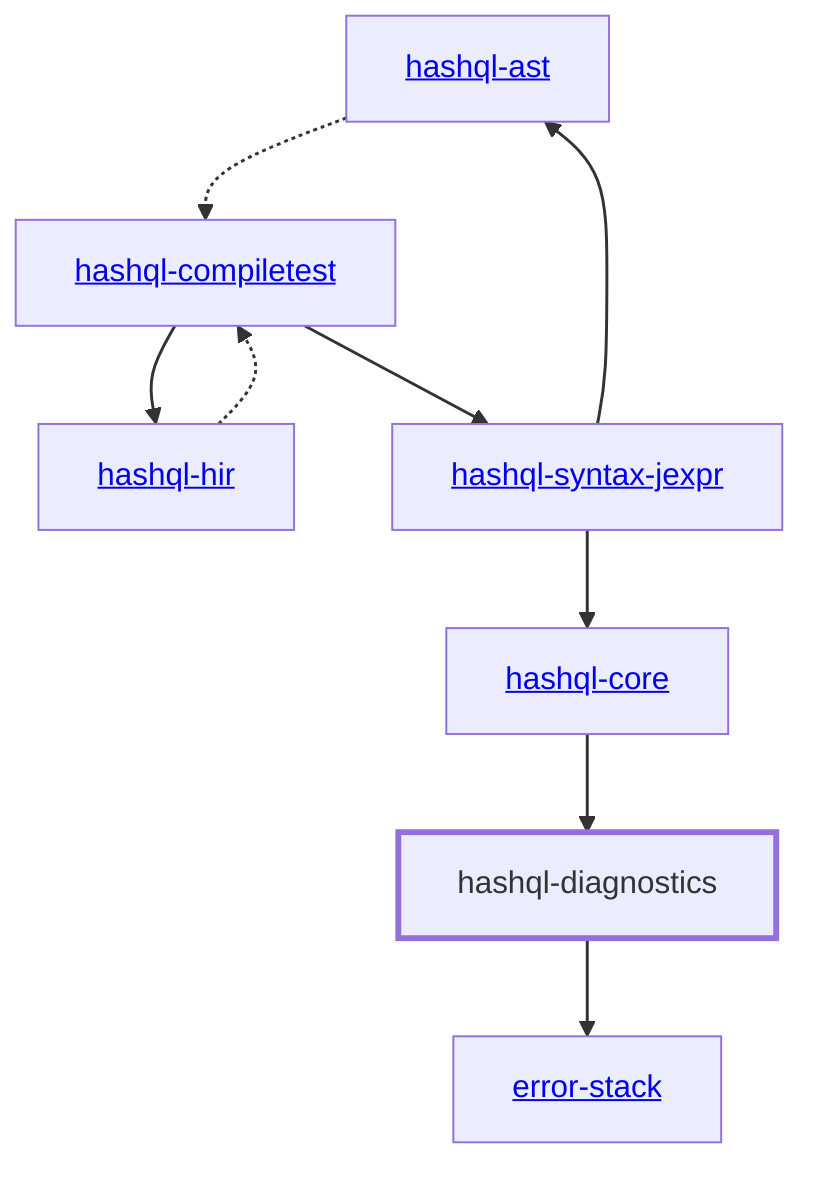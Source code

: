 graph TD
    linkStyle default stroke-width:1.5px
    classDef default stroke-width:1px
    classDef root stroke-width:3px
    classDef dev stroke-width:1px
    classDef build stroke-width:1px
    %% Legend
    %% --> : Normal dependency
    %% -.-> : Dev dependency
    %% ---> : Build dependency
    0[<a href="../hashql_ast">hashql-ast</a>]
    1[<a href="../hashql_compiletest">hashql-compiletest</a>]
    2[<a href="../hashql_core">hashql-core</a>]
    3[hashql-diagnostics]
    class 3 root
    4[<a href="../hashql_hir">hashql-hir</a>]
    5[<a href="../hashql_syntax_jexpr">hashql-syntax-jexpr</a>]
    6[<a href="../error_stack">error-stack</a>]
    0 -.-> 1
    1 --> 4
    1 --> 5
    2 --> 3
    3 --> 6
    4 -.-> 1
    5 --> 0
    5 --> 2